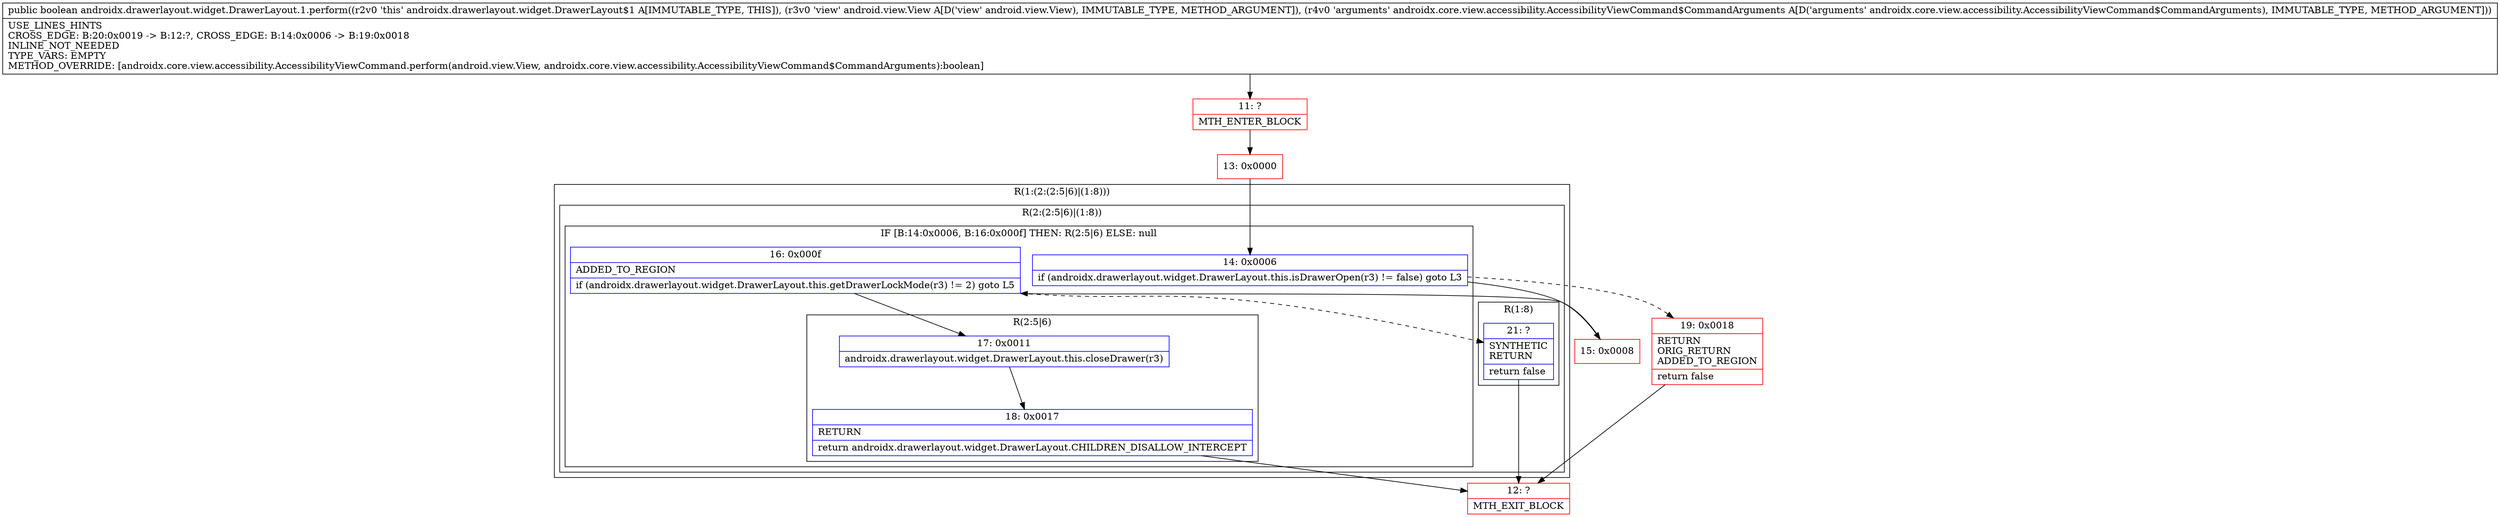 digraph "CFG forandroidx.drawerlayout.widget.DrawerLayout.1.perform(Landroid\/view\/View;Landroidx\/core\/view\/accessibility\/AccessibilityViewCommand$CommandArguments;)Z" {
subgraph cluster_Region_858199548 {
label = "R(1:(2:(2:5|6)|(1:8)))";
node [shape=record,color=blue];
subgraph cluster_Region_669837741 {
label = "R(2:(2:5|6)|(1:8))";
node [shape=record,color=blue];
subgraph cluster_IfRegion_1048319826 {
label = "IF [B:14:0x0006, B:16:0x000f] THEN: R(2:5|6) ELSE: null";
node [shape=record,color=blue];
Node_14 [shape=record,label="{14\:\ 0x0006|if (androidx.drawerlayout.widget.DrawerLayout.this.isDrawerOpen(r3) != false) goto L3\l}"];
Node_16 [shape=record,label="{16\:\ 0x000f|ADDED_TO_REGION\l|if (androidx.drawerlayout.widget.DrawerLayout.this.getDrawerLockMode(r3) != 2) goto L5\l}"];
subgraph cluster_Region_807321047 {
label = "R(2:5|6)";
node [shape=record,color=blue];
Node_17 [shape=record,label="{17\:\ 0x0011|androidx.drawerlayout.widget.DrawerLayout.this.closeDrawer(r3)\l}"];
Node_18 [shape=record,label="{18\:\ 0x0017|RETURN\l|return androidx.drawerlayout.widget.DrawerLayout.CHILDREN_DISALLOW_INTERCEPT\l}"];
}
}
subgraph cluster_Region_1000195805 {
label = "R(1:8)";
node [shape=record,color=blue];
Node_21 [shape=record,label="{21\:\ ?|SYNTHETIC\lRETURN\l|return false\l}"];
}
}
}
Node_11 [shape=record,color=red,label="{11\:\ ?|MTH_ENTER_BLOCK\l}"];
Node_13 [shape=record,color=red,label="{13\:\ 0x0000}"];
Node_15 [shape=record,color=red,label="{15\:\ 0x0008}"];
Node_12 [shape=record,color=red,label="{12\:\ ?|MTH_EXIT_BLOCK\l}"];
Node_19 [shape=record,color=red,label="{19\:\ 0x0018|RETURN\lORIG_RETURN\lADDED_TO_REGION\l|return false\l}"];
MethodNode[shape=record,label="{public boolean androidx.drawerlayout.widget.DrawerLayout.1.perform((r2v0 'this' androidx.drawerlayout.widget.DrawerLayout$1 A[IMMUTABLE_TYPE, THIS]), (r3v0 'view' android.view.View A[D('view' android.view.View), IMMUTABLE_TYPE, METHOD_ARGUMENT]), (r4v0 'arguments' androidx.core.view.accessibility.AccessibilityViewCommand$CommandArguments A[D('arguments' androidx.core.view.accessibility.AccessibilityViewCommand$CommandArguments), IMMUTABLE_TYPE, METHOD_ARGUMENT]))  | USE_LINES_HINTS\lCROSS_EDGE: B:20:0x0019 \-\> B:12:?, CROSS_EDGE: B:14:0x0006 \-\> B:19:0x0018\lINLINE_NOT_NEEDED\lTYPE_VARS: EMPTY\lMETHOD_OVERRIDE: [androidx.core.view.accessibility.AccessibilityViewCommand.perform(android.view.View, androidx.core.view.accessibility.AccessibilityViewCommand$CommandArguments):boolean]\l}"];
MethodNode -> Node_11;Node_14 -> Node_15;
Node_14 -> Node_19[style=dashed];
Node_16 -> Node_17;
Node_16 -> Node_21[style=dashed];
Node_17 -> Node_18;
Node_18 -> Node_12;
Node_21 -> Node_12;
Node_11 -> Node_13;
Node_13 -> Node_14;
Node_15 -> Node_16;
Node_19 -> Node_12;
}

